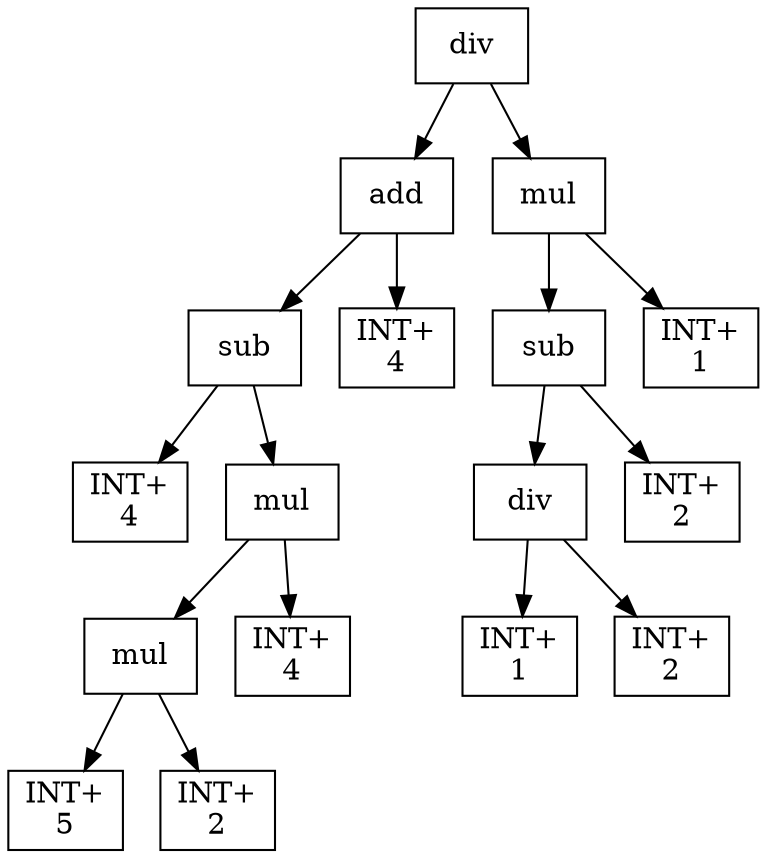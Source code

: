 digraph expr {
  node [shape=box];
  n1 [label="div"];
  n2 [label="add"];
  n3 [label="sub"];
  n4 [label="INT+\n4"];
  n5 [label="mul"];
  n6 [label="mul"];
  n7 [label="INT+\n5"];
  n8 [label="INT+\n2"];
  n6 -> n7;
  n6 -> n8;
  n9 [label="INT+\n4"];
  n5 -> n6;
  n5 -> n9;
  n3 -> n4;
  n3 -> n5;
  n10 [label="INT+\n4"];
  n2 -> n3;
  n2 -> n10;
  n11 [label="mul"];
  n12 [label="sub"];
  n13 [label="div"];
  n14 [label="INT+\n1"];
  n15 [label="INT+\n2"];
  n13 -> n14;
  n13 -> n15;
  n16 [label="INT+\n2"];
  n12 -> n13;
  n12 -> n16;
  n17 [label="INT+\n1"];
  n11 -> n12;
  n11 -> n17;
  n1 -> n2;
  n1 -> n11;
}